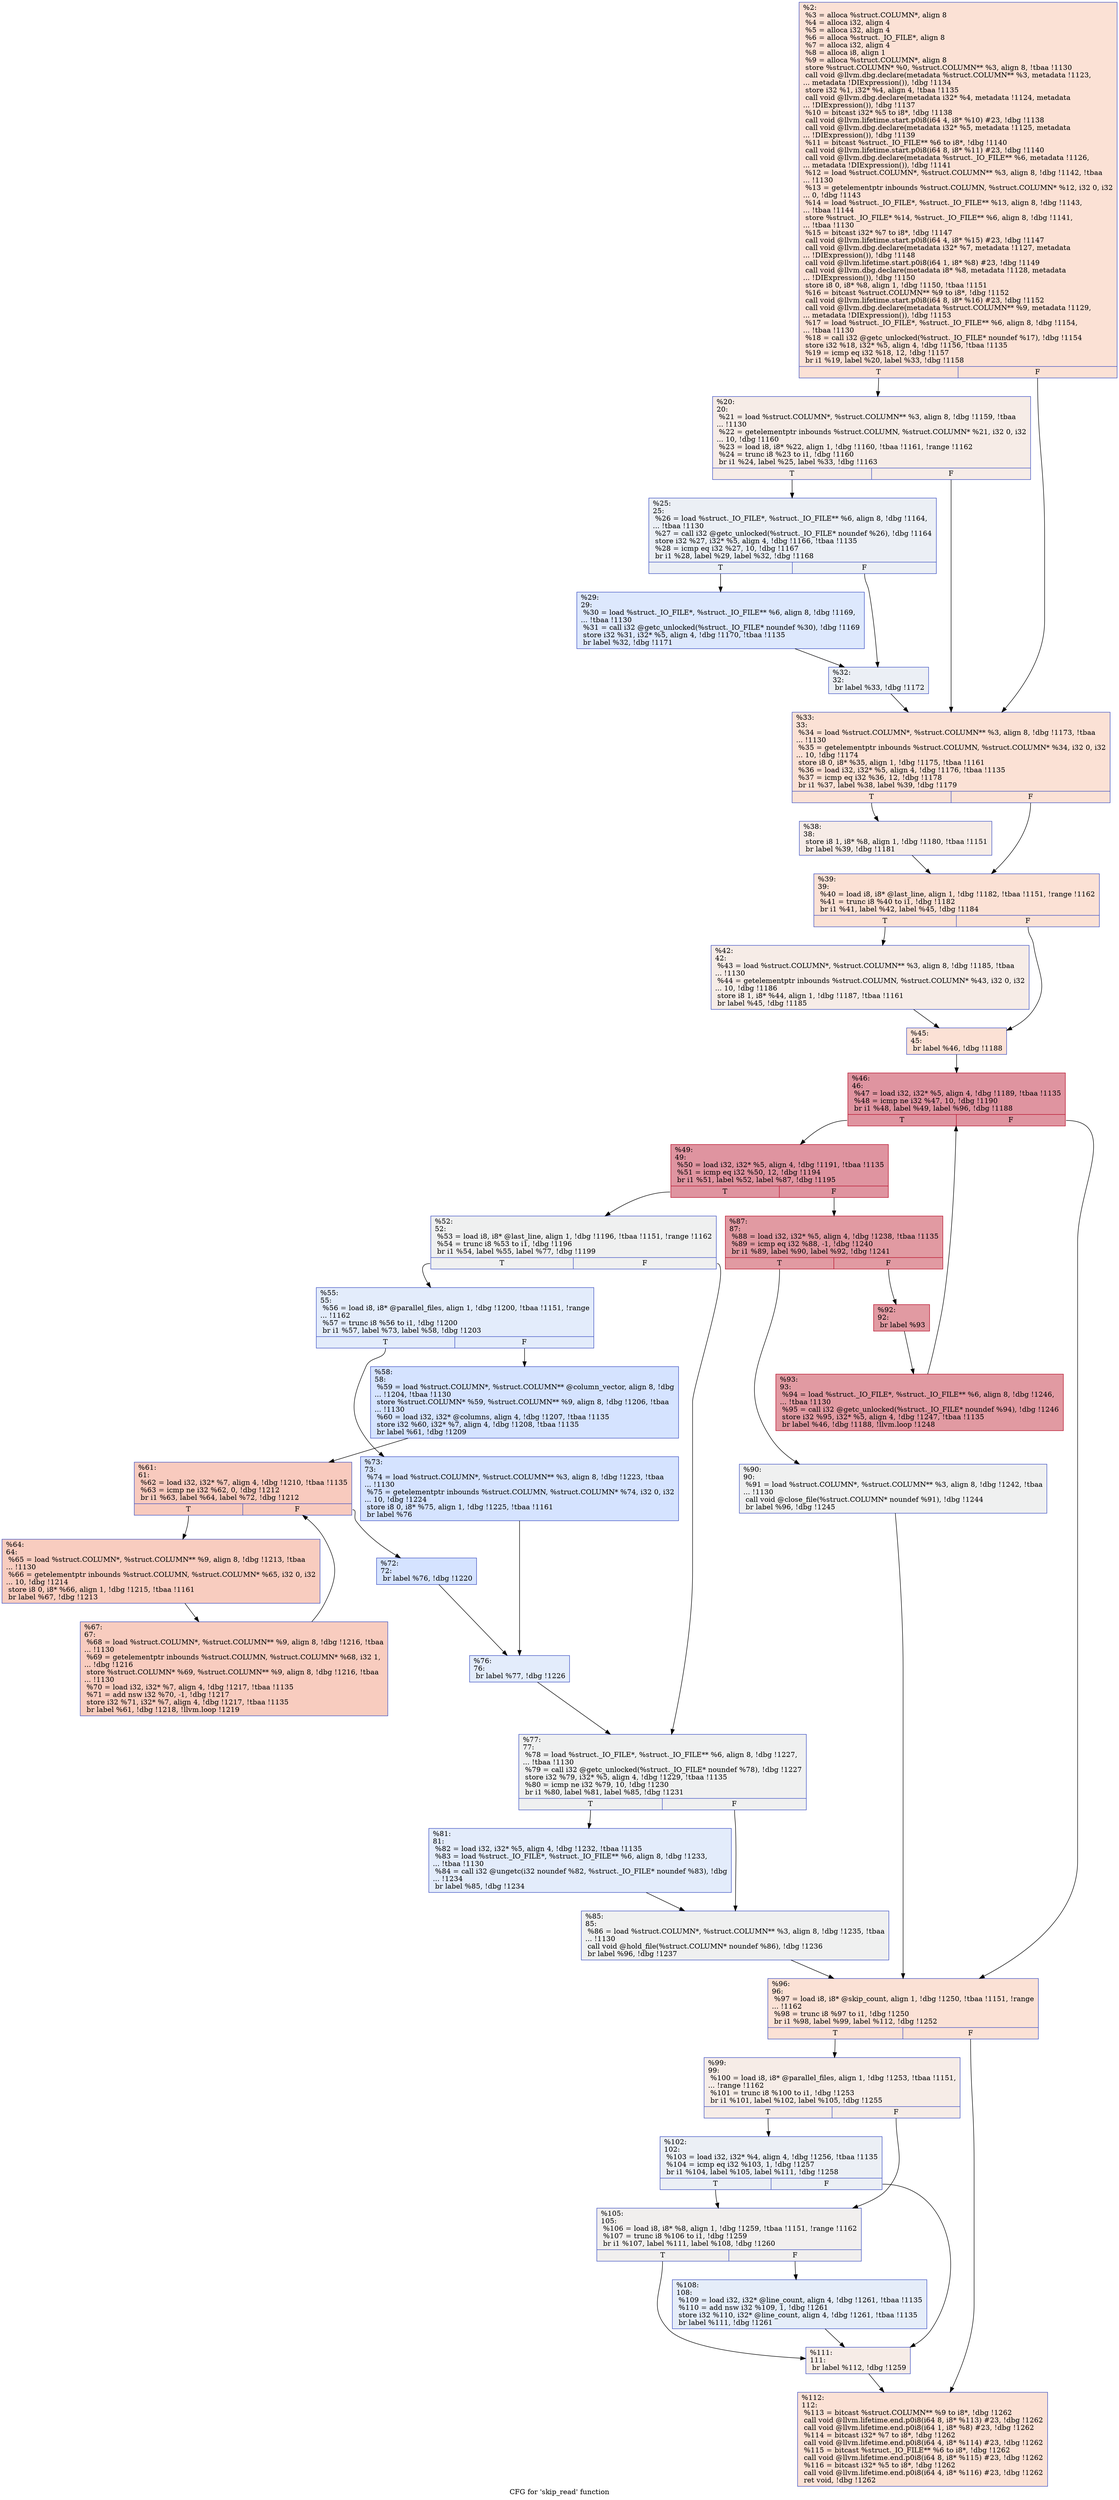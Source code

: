 digraph "CFG for 'skip_read' function" {
	label="CFG for 'skip_read' function";

	Node0x1647eb0 [shape=record,color="#3d50c3ff", style=filled, fillcolor="#f7bca170",label="{%2:\l  %3 = alloca %struct.COLUMN*, align 8\l  %4 = alloca i32, align 4\l  %5 = alloca i32, align 4\l  %6 = alloca %struct._IO_FILE*, align 8\l  %7 = alloca i32, align 4\l  %8 = alloca i8, align 1\l  %9 = alloca %struct.COLUMN*, align 8\l  store %struct.COLUMN* %0, %struct.COLUMN** %3, align 8, !tbaa !1130\l  call void @llvm.dbg.declare(metadata %struct.COLUMN** %3, metadata !1123,\l... metadata !DIExpression()), !dbg !1134\l  store i32 %1, i32* %4, align 4, !tbaa !1135\l  call void @llvm.dbg.declare(metadata i32* %4, metadata !1124, metadata\l... !DIExpression()), !dbg !1137\l  %10 = bitcast i32* %5 to i8*, !dbg !1138\l  call void @llvm.lifetime.start.p0i8(i64 4, i8* %10) #23, !dbg !1138\l  call void @llvm.dbg.declare(metadata i32* %5, metadata !1125, metadata\l... !DIExpression()), !dbg !1139\l  %11 = bitcast %struct._IO_FILE** %6 to i8*, !dbg !1140\l  call void @llvm.lifetime.start.p0i8(i64 8, i8* %11) #23, !dbg !1140\l  call void @llvm.dbg.declare(metadata %struct._IO_FILE** %6, metadata !1126,\l... metadata !DIExpression()), !dbg !1141\l  %12 = load %struct.COLUMN*, %struct.COLUMN** %3, align 8, !dbg !1142, !tbaa\l... !1130\l  %13 = getelementptr inbounds %struct.COLUMN, %struct.COLUMN* %12, i32 0, i32\l... 0, !dbg !1143\l  %14 = load %struct._IO_FILE*, %struct._IO_FILE** %13, align 8, !dbg !1143,\l... !tbaa !1144\l  store %struct._IO_FILE* %14, %struct._IO_FILE** %6, align 8, !dbg !1141,\l... !tbaa !1130\l  %15 = bitcast i32* %7 to i8*, !dbg !1147\l  call void @llvm.lifetime.start.p0i8(i64 4, i8* %15) #23, !dbg !1147\l  call void @llvm.dbg.declare(metadata i32* %7, metadata !1127, metadata\l... !DIExpression()), !dbg !1148\l  call void @llvm.lifetime.start.p0i8(i64 1, i8* %8) #23, !dbg !1149\l  call void @llvm.dbg.declare(metadata i8* %8, metadata !1128, metadata\l... !DIExpression()), !dbg !1150\l  store i8 0, i8* %8, align 1, !dbg !1150, !tbaa !1151\l  %16 = bitcast %struct.COLUMN** %9 to i8*, !dbg !1152\l  call void @llvm.lifetime.start.p0i8(i64 8, i8* %16) #23, !dbg !1152\l  call void @llvm.dbg.declare(metadata %struct.COLUMN** %9, metadata !1129,\l... metadata !DIExpression()), !dbg !1153\l  %17 = load %struct._IO_FILE*, %struct._IO_FILE** %6, align 8, !dbg !1154,\l... !tbaa !1130\l  %18 = call i32 @getc_unlocked(%struct._IO_FILE* noundef %17), !dbg !1154\l  store i32 %18, i32* %5, align 4, !dbg !1156, !tbaa !1135\l  %19 = icmp eq i32 %18, 12, !dbg !1157\l  br i1 %19, label %20, label %33, !dbg !1158\l|{<s0>T|<s1>F}}"];
	Node0x1647eb0:s0 -> Node0x1648580;
	Node0x1647eb0:s1 -> Node0x16486c0;
	Node0x1648580 [shape=record,color="#3d50c3ff", style=filled, fillcolor="#ead5c970",label="{%20:\l20:                                               \l  %21 = load %struct.COLUMN*, %struct.COLUMN** %3, align 8, !dbg !1159, !tbaa\l... !1130\l  %22 = getelementptr inbounds %struct.COLUMN, %struct.COLUMN* %21, i32 0, i32\l... 10, !dbg !1160\l  %23 = load i8, i8* %22, align 1, !dbg !1160, !tbaa !1161, !range !1162\l  %24 = trunc i8 %23 to i1, !dbg !1160\l  br i1 %24, label %25, label %33, !dbg !1163\l|{<s0>T|<s1>F}}"];
	Node0x1648580:s0 -> Node0x16485d0;
	Node0x1648580:s1 -> Node0x16486c0;
	Node0x16485d0 [shape=record,color="#3d50c3ff", style=filled, fillcolor="#d1dae970",label="{%25:\l25:                                               \l  %26 = load %struct._IO_FILE*, %struct._IO_FILE** %6, align 8, !dbg !1164,\l... !tbaa !1130\l  %27 = call i32 @getc_unlocked(%struct._IO_FILE* noundef %26), !dbg !1164\l  store i32 %27, i32* %5, align 4, !dbg !1166, !tbaa !1135\l  %28 = icmp eq i32 %27, 10, !dbg !1167\l  br i1 %28, label %29, label %32, !dbg !1168\l|{<s0>T|<s1>F}}"];
	Node0x16485d0:s0 -> Node0x1648620;
	Node0x16485d0:s1 -> Node0x1648670;
	Node0x1648620 [shape=record,color="#3d50c3ff", style=filled, fillcolor="#b2ccfb70",label="{%29:\l29:                                               \l  %30 = load %struct._IO_FILE*, %struct._IO_FILE** %6, align 8, !dbg !1169,\l... !tbaa !1130\l  %31 = call i32 @getc_unlocked(%struct._IO_FILE* noundef %30), !dbg !1169\l  store i32 %31, i32* %5, align 4, !dbg !1170, !tbaa !1135\l  br label %32, !dbg !1171\l}"];
	Node0x1648620 -> Node0x1648670;
	Node0x1648670 [shape=record,color="#3d50c3ff", style=filled, fillcolor="#d1dae970",label="{%32:\l32:                                               \l  br label %33, !dbg !1172\l}"];
	Node0x1648670 -> Node0x16486c0;
	Node0x16486c0 [shape=record,color="#3d50c3ff", style=filled, fillcolor="#f7bca170",label="{%33:\l33:                                               \l  %34 = load %struct.COLUMN*, %struct.COLUMN** %3, align 8, !dbg !1173, !tbaa\l... !1130\l  %35 = getelementptr inbounds %struct.COLUMN, %struct.COLUMN* %34, i32 0, i32\l... 10, !dbg !1174\l  store i8 0, i8* %35, align 1, !dbg !1175, !tbaa !1161\l  %36 = load i32, i32* %5, align 4, !dbg !1176, !tbaa !1135\l  %37 = icmp eq i32 %36, 12, !dbg !1178\l  br i1 %37, label %38, label %39, !dbg !1179\l|{<s0>T|<s1>F}}"];
	Node0x16486c0:s0 -> Node0x1648710;
	Node0x16486c0:s1 -> Node0x1648760;
	Node0x1648710 [shape=record,color="#3d50c3ff", style=filled, fillcolor="#ead5c970",label="{%38:\l38:                                               \l  store i8 1, i8* %8, align 1, !dbg !1180, !tbaa !1151\l  br label %39, !dbg !1181\l}"];
	Node0x1648710 -> Node0x1648760;
	Node0x1648760 [shape=record,color="#3d50c3ff", style=filled, fillcolor="#f7bca170",label="{%39:\l39:                                               \l  %40 = load i8, i8* @last_line, align 1, !dbg !1182, !tbaa !1151, !range !1162\l  %41 = trunc i8 %40 to i1, !dbg !1182\l  br i1 %41, label %42, label %45, !dbg !1184\l|{<s0>T|<s1>F}}"];
	Node0x1648760:s0 -> Node0x16487b0;
	Node0x1648760:s1 -> Node0x1648800;
	Node0x16487b0 [shape=record,color="#3d50c3ff", style=filled, fillcolor="#ead5c970",label="{%42:\l42:                                               \l  %43 = load %struct.COLUMN*, %struct.COLUMN** %3, align 8, !dbg !1185, !tbaa\l... !1130\l  %44 = getelementptr inbounds %struct.COLUMN, %struct.COLUMN* %43, i32 0, i32\l... 10, !dbg !1186\l  store i8 1, i8* %44, align 1, !dbg !1187, !tbaa !1161\l  br label %45, !dbg !1185\l}"];
	Node0x16487b0 -> Node0x1648800;
	Node0x1648800 [shape=record,color="#3d50c3ff", style=filled, fillcolor="#f7bca170",label="{%45:\l45:                                               \l  br label %46, !dbg !1188\l}"];
	Node0x1648800 -> Node0x1648850;
	Node0x1648850 [shape=record,color="#b70d28ff", style=filled, fillcolor="#b70d2870",label="{%46:\l46:                                               \l  %47 = load i32, i32* %5, align 4, !dbg !1189, !tbaa !1135\l  %48 = icmp ne i32 %47, 10, !dbg !1190\l  br i1 %48, label %49, label %96, !dbg !1188\l|{<s0>T|<s1>F}}"];
	Node0x1648850:s0 -> Node0x16488a0;
	Node0x1648850:s1 -> Node0x1648df0;
	Node0x16488a0 [shape=record,color="#b70d28ff", style=filled, fillcolor="#b70d2870",label="{%49:\l49:                                               \l  %50 = load i32, i32* %5, align 4, !dbg !1191, !tbaa !1135\l  %51 = icmp eq i32 %50, 12, !dbg !1194\l  br i1 %51, label %52, label %87, !dbg !1195\l|{<s0>T|<s1>F}}"];
	Node0x16488a0:s0 -> Node0x16488f0;
	Node0x16488a0:s1 -> Node0x1648cb0;
	Node0x16488f0 [shape=record,color="#3d50c3ff", style=filled, fillcolor="#dbdcde70",label="{%52:\l52:                                               \l  %53 = load i8, i8* @last_line, align 1, !dbg !1196, !tbaa !1151, !range !1162\l  %54 = trunc i8 %53 to i1, !dbg !1196\l  br i1 %54, label %55, label %77, !dbg !1199\l|{<s0>T|<s1>F}}"];
	Node0x16488f0:s0 -> Node0x1648940;
	Node0x16488f0:s1 -> Node0x1648bc0;
	Node0x1648940 [shape=record,color="#3d50c3ff", style=filled, fillcolor="#bfd3f670",label="{%55:\l55:                                               \l  %56 = load i8, i8* @parallel_files, align 1, !dbg !1200, !tbaa !1151, !range\l... !1162\l  %57 = trunc i8 %56 to i1, !dbg !1200\l  br i1 %57, label %73, label %58, !dbg !1203\l|{<s0>T|<s1>F}}"];
	Node0x1648940:s0 -> Node0x1648b20;
	Node0x1648940:s1 -> Node0x1648990;
	Node0x1648990 [shape=record,color="#3d50c3ff", style=filled, fillcolor="#a1c0ff70",label="{%58:\l58:                                               \l  %59 = load %struct.COLUMN*, %struct.COLUMN** @column_vector, align 8, !dbg\l... !1204, !tbaa !1130\l  store %struct.COLUMN* %59, %struct.COLUMN** %9, align 8, !dbg !1206, !tbaa\l... !1130\l  %60 = load i32, i32* @columns, align 4, !dbg !1207, !tbaa !1135\l  store i32 %60, i32* %7, align 4, !dbg !1208, !tbaa !1135\l  br label %61, !dbg !1209\l}"];
	Node0x1648990 -> Node0x16489e0;
	Node0x16489e0 [shape=record,color="#3d50c3ff", style=filled, fillcolor="#ef886b70",label="{%61:\l61:                                               \l  %62 = load i32, i32* %7, align 4, !dbg !1210, !tbaa !1135\l  %63 = icmp ne i32 %62, 0, !dbg !1212\l  br i1 %63, label %64, label %72, !dbg !1212\l|{<s0>T|<s1>F}}"];
	Node0x16489e0:s0 -> Node0x1648a30;
	Node0x16489e0:s1 -> Node0x1648ad0;
	Node0x1648a30 [shape=record,color="#3d50c3ff", style=filled, fillcolor="#f08b6e70",label="{%64:\l64:                                               \l  %65 = load %struct.COLUMN*, %struct.COLUMN** %9, align 8, !dbg !1213, !tbaa\l... !1130\l  %66 = getelementptr inbounds %struct.COLUMN, %struct.COLUMN* %65, i32 0, i32\l... 10, !dbg !1214\l  store i8 0, i8* %66, align 1, !dbg !1215, !tbaa !1161\l  br label %67, !dbg !1213\l}"];
	Node0x1648a30 -> Node0x1648a80;
	Node0x1648a80 [shape=record,color="#3d50c3ff", style=filled, fillcolor="#f08b6e70",label="{%67:\l67:                                               \l  %68 = load %struct.COLUMN*, %struct.COLUMN** %9, align 8, !dbg !1216, !tbaa\l... !1130\l  %69 = getelementptr inbounds %struct.COLUMN, %struct.COLUMN* %68, i32 1,\l... !dbg !1216\l  store %struct.COLUMN* %69, %struct.COLUMN** %9, align 8, !dbg !1216, !tbaa\l... !1130\l  %70 = load i32, i32* %7, align 4, !dbg !1217, !tbaa !1135\l  %71 = add nsw i32 %70, -1, !dbg !1217\l  store i32 %71, i32* %7, align 4, !dbg !1217, !tbaa !1135\l  br label %61, !dbg !1218, !llvm.loop !1219\l}"];
	Node0x1648a80 -> Node0x16489e0;
	Node0x1648ad0 [shape=record,color="#3d50c3ff", style=filled, fillcolor="#a1c0ff70",label="{%72:\l72:                                               \l  br label %76, !dbg !1220\l}"];
	Node0x1648ad0 -> Node0x1648b70;
	Node0x1648b20 [shape=record,color="#3d50c3ff", style=filled, fillcolor="#a1c0ff70",label="{%73:\l73:                                               \l  %74 = load %struct.COLUMN*, %struct.COLUMN** %3, align 8, !dbg !1223, !tbaa\l... !1130\l  %75 = getelementptr inbounds %struct.COLUMN, %struct.COLUMN* %74, i32 0, i32\l... 10, !dbg !1224\l  store i8 0, i8* %75, align 1, !dbg !1225, !tbaa !1161\l  br label %76\l}"];
	Node0x1648b20 -> Node0x1648b70;
	Node0x1648b70 [shape=record,color="#3d50c3ff", style=filled, fillcolor="#bfd3f670",label="{%76:\l76:                                               \l  br label %77, !dbg !1226\l}"];
	Node0x1648b70 -> Node0x1648bc0;
	Node0x1648bc0 [shape=record,color="#3d50c3ff", style=filled, fillcolor="#dbdcde70",label="{%77:\l77:                                               \l  %78 = load %struct._IO_FILE*, %struct._IO_FILE** %6, align 8, !dbg !1227,\l... !tbaa !1130\l  %79 = call i32 @getc_unlocked(%struct._IO_FILE* noundef %78), !dbg !1227\l  store i32 %79, i32* %5, align 4, !dbg !1229, !tbaa !1135\l  %80 = icmp ne i32 %79, 10, !dbg !1230\l  br i1 %80, label %81, label %85, !dbg !1231\l|{<s0>T|<s1>F}}"];
	Node0x1648bc0:s0 -> Node0x1648c10;
	Node0x1648bc0:s1 -> Node0x1648c60;
	Node0x1648c10 [shape=record,color="#3d50c3ff", style=filled, fillcolor="#bfd3f670",label="{%81:\l81:                                               \l  %82 = load i32, i32* %5, align 4, !dbg !1232, !tbaa !1135\l  %83 = load %struct._IO_FILE*, %struct._IO_FILE** %6, align 8, !dbg !1233,\l... !tbaa !1130\l  %84 = call i32 @ungetc(i32 noundef %82, %struct._IO_FILE* noundef %83), !dbg\l... !1234\l  br label %85, !dbg !1234\l}"];
	Node0x1648c10 -> Node0x1648c60;
	Node0x1648c60 [shape=record,color="#3d50c3ff", style=filled, fillcolor="#dbdcde70",label="{%85:\l85:                                               \l  %86 = load %struct.COLUMN*, %struct.COLUMN** %3, align 8, !dbg !1235, !tbaa\l... !1130\l  call void @hold_file(%struct.COLUMN* noundef %86), !dbg !1236\l  br label %96, !dbg !1237\l}"];
	Node0x1648c60 -> Node0x1648df0;
	Node0x1648cb0 [shape=record,color="#b70d28ff", style=filled, fillcolor="#bb1b2c70",label="{%87:\l87:                                               \l  %88 = load i32, i32* %5, align 4, !dbg !1238, !tbaa !1135\l  %89 = icmp eq i32 %88, -1, !dbg !1240\l  br i1 %89, label %90, label %92, !dbg !1241\l|{<s0>T|<s1>F}}"];
	Node0x1648cb0:s0 -> Node0x1648d00;
	Node0x1648cb0:s1 -> Node0x1648d50;
	Node0x1648d00 [shape=record,color="#3d50c3ff", style=filled, fillcolor="#dbdcde70",label="{%90:\l90:                                               \l  %91 = load %struct.COLUMN*, %struct.COLUMN** %3, align 8, !dbg !1242, !tbaa\l... !1130\l  call void @close_file(%struct.COLUMN* noundef %91), !dbg !1244\l  br label %96, !dbg !1245\l}"];
	Node0x1648d00 -> Node0x1648df0;
	Node0x1648d50 [shape=record,color="#b70d28ff", style=filled, fillcolor="#bb1b2c70",label="{%92:\l92:                                               \l  br label %93\l}"];
	Node0x1648d50 -> Node0x1648da0;
	Node0x1648da0 [shape=record,color="#b70d28ff", style=filled, fillcolor="#bb1b2c70",label="{%93:\l93:                                               \l  %94 = load %struct._IO_FILE*, %struct._IO_FILE** %6, align 8, !dbg !1246,\l... !tbaa !1130\l  %95 = call i32 @getc_unlocked(%struct._IO_FILE* noundef %94), !dbg !1246\l  store i32 %95, i32* %5, align 4, !dbg !1247, !tbaa !1135\l  br label %46, !dbg !1188, !llvm.loop !1248\l}"];
	Node0x1648da0 -> Node0x1648850;
	Node0x1648df0 [shape=record,color="#3d50c3ff", style=filled, fillcolor="#f7bca170",label="{%96:\l96:                                               \l  %97 = load i8, i8* @skip_count, align 1, !dbg !1250, !tbaa !1151, !range\l... !1162\l  %98 = trunc i8 %97 to i1, !dbg !1250\l  br i1 %98, label %99, label %112, !dbg !1252\l|{<s0>T|<s1>F}}"];
	Node0x1648df0:s0 -> Node0x1648e40;
	Node0x1648df0:s1 -> Node0x1648fd0;
	Node0x1648e40 [shape=record,color="#3d50c3ff", style=filled, fillcolor="#ead5c970",label="{%99:\l99:                                               \l  %100 = load i8, i8* @parallel_files, align 1, !dbg !1253, !tbaa !1151,\l... !range !1162\l  %101 = trunc i8 %100 to i1, !dbg !1253\l  br i1 %101, label %102, label %105, !dbg !1255\l|{<s0>T|<s1>F}}"];
	Node0x1648e40:s0 -> Node0x1648e90;
	Node0x1648e40:s1 -> Node0x1648ee0;
	Node0x1648e90 [shape=record,color="#3d50c3ff", style=filled, fillcolor="#d1dae970",label="{%102:\l102:                                              \l  %103 = load i32, i32* %4, align 4, !dbg !1256, !tbaa !1135\l  %104 = icmp eq i32 %103, 1, !dbg !1257\l  br i1 %104, label %105, label %111, !dbg !1258\l|{<s0>T|<s1>F}}"];
	Node0x1648e90:s0 -> Node0x1648ee0;
	Node0x1648e90:s1 -> Node0x1648f80;
	Node0x1648ee0 [shape=record,color="#3d50c3ff", style=filled, fillcolor="#e0dbd870",label="{%105:\l105:                                              \l  %106 = load i8, i8* %8, align 1, !dbg !1259, !tbaa !1151, !range !1162\l  %107 = trunc i8 %106 to i1, !dbg !1259\l  br i1 %107, label %111, label %108, !dbg !1260\l|{<s0>T|<s1>F}}"];
	Node0x1648ee0:s0 -> Node0x1648f80;
	Node0x1648ee0:s1 -> Node0x1648f30;
	Node0x1648f30 [shape=record,color="#3d50c3ff", style=filled, fillcolor="#c5d6f270",label="{%108:\l108:                                              \l  %109 = load i32, i32* @line_count, align 4, !dbg !1261, !tbaa !1135\l  %110 = add nsw i32 %109, 1, !dbg !1261\l  store i32 %110, i32* @line_count, align 4, !dbg !1261, !tbaa !1135\l  br label %111, !dbg !1261\l}"];
	Node0x1648f30 -> Node0x1648f80;
	Node0x1648f80 [shape=record,color="#3d50c3ff", style=filled, fillcolor="#ead5c970",label="{%111:\l111:                                              \l  br label %112, !dbg !1259\l}"];
	Node0x1648f80 -> Node0x1648fd0;
	Node0x1648fd0 [shape=record,color="#3d50c3ff", style=filled, fillcolor="#f7bca170",label="{%112:\l112:                                              \l  %113 = bitcast %struct.COLUMN** %9 to i8*, !dbg !1262\l  call void @llvm.lifetime.end.p0i8(i64 8, i8* %113) #23, !dbg !1262\l  call void @llvm.lifetime.end.p0i8(i64 1, i8* %8) #23, !dbg !1262\l  %114 = bitcast i32* %7 to i8*, !dbg !1262\l  call void @llvm.lifetime.end.p0i8(i64 4, i8* %114) #23, !dbg !1262\l  %115 = bitcast %struct._IO_FILE** %6 to i8*, !dbg !1262\l  call void @llvm.lifetime.end.p0i8(i64 8, i8* %115) #23, !dbg !1262\l  %116 = bitcast i32* %5 to i8*, !dbg !1262\l  call void @llvm.lifetime.end.p0i8(i64 4, i8* %116) #23, !dbg !1262\l  ret void, !dbg !1262\l}"];
}
